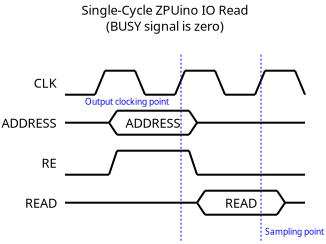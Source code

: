 <?xml version="1.0" encoding="UTF-8"?>
<dia:diagram xmlns:dia="http://www.lysator.liu.se/~alla/dia/">
  <dia:layer name="Background" visible="true" active="true">
    <dia:object type="Standard - Text" version="1" id="O0">
      <dia:attribute name="obj_pos">
        <dia:point val="2,7.4"/>
      </dia:attribute>
      <dia:attribute name="obj_bb">
        <dia:rectangle val="1.39,7.026;2.61,7.774"/>
      </dia:attribute>
      <dia:attribute name="text">
        <dia:composite type="text">
          <dia:attribute name="string">
            <dia:string>#CLK#</dia:string>
          </dia:attribute>
          <dia:attribute name="font">
            <dia:font family="sans" style="0" name="Helvetica"/>
          </dia:attribute>
          <dia:attribute name="height">
            <dia:real val="0.8"/>
          </dia:attribute>
          <dia:attribute name="pos">
            <dia:point val="2,7.621"/>
          </dia:attribute>
          <dia:attribute name="color">
            <dia:color val="#000000"/>
          </dia:attribute>
          <dia:attribute name="alignment">
            <dia:enum val="1"/>
          </dia:attribute>
        </dia:composite>
      </dia:attribute>
      <dia:attribute name="valign">
        <dia:enum val="2"/>
      </dia:attribute>
    </dia:object>
    <dia:group>
      <dia:object type="Standard - Line" version="0" id="O1">
        <dia:attribute name="obj_pos">
          <dia:point val="3,8"/>
        </dia:attribute>
        <dia:attribute name="obj_bb">
          <dia:rectangle val="2.95,7.95;4.55,8.05"/>
        </dia:attribute>
        <dia:attribute name="conn_endpoints">
          <dia:point val="3,8"/>
          <dia:point val="4.5,8"/>
        </dia:attribute>
        <dia:attribute name="numcp">
          <dia:int val="1"/>
        </dia:attribute>
      </dia:object>
      <dia:object type="Standard - Line" version="0" id="O2">
        <dia:attribute name="obj_pos">
          <dia:point val="5,6.8"/>
        </dia:attribute>
        <dia:attribute name="obj_bb">
          <dia:rectangle val="4.435,6.735;5.065,8.065"/>
        </dia:attribute>
        <dia:attribute name="conn_endpoints">
          <dia:point val="5,6.8"/>
          <dia:point val="4.5,8"/>
        </dia:attribute>
        <dia:attribute name="numcp">
          <dia:int val="1"/>
        </dia:attribute>
      </dia:object>
      <dia:object type="Standard - Line" version="0" id="O3">
        <dia:attribute name="obj_pos">
          <dia:point val="5,6.8"/>
        </dia:attribute>
        <dia:attribute name="obj_bb">
          <dia:rectangle val="4.95,6.75;6.55,6.85"/>
        </dia:attribute>
        <dia:attribute name="conn_endpoints">
          <dia:point val="5,6.8"/>
          <dia:point val="6.5,6.8"/>
        </dia:attribute>
        <dia:attribute name="numcp">
          <dia:int val="1"/>
        </dia:attribute>
      </dia:object>
      <dia:object type="Standard - Line" version="0" id="O4">
        <dia:attribute name="obj_pos">
          <dia:point val="6.5,6.8"/>
        </dia:attribute>
        <dia:attribute name="obj_bb">
          <dia:rectangle val="6.435,6.735;7.065,8.065"/>
        </dia:attribute>
        <dia:attribute name="conn_endpoints">
          <dia:point val="6.5,6.8"/>
          <dia:point val="7,8"/>
        </dia:attribute>
        <dia:attribute name="numcp">
          <dia:int val="1"/>
        </dia:attribute>
      </dia:object>
    </dia:group>
    <dia:group>
      <dia:object type="Standard - Line" version="0" id="O5">
        <dia:attribute name="obj_pos">
          <dia:point val="7,8"/>
        </dia:attribute>
        <dia:attribute name="obj_bb">
          <dia:rectangle val="6.95,7.95;8.55,8.05"/>
        </dia:attribute>
        <dia:attribute name="conn_endpoints">
          <dia:point val="7,8"/>
          <dia:point val="8.5,8"/>
        </dia:attribute>
        <dia:attribute name="numcp">
          <dia:int val="1"/>
        </dia:attribute>
      </dia:object>
      <dia:object type="Standard - Line" version="0" id="O6">
        <dia:attribute name="obj_pos">
          <dia:point val="9,6.8"/>
        </dia:attribute>
        <dia:attribute name="obj_bb">
          <dia:rectangle val="8.435,6.735;9.065,8.065"/>
        </dia:attribute>
        <dia:attribute name="conn_endpoints">
          <dia:point val="9,6.8"/>
          <dia:point val="8.5,8"/>
        </dia:attribute>
        <dia:attribute name="numcp">
          <dia:int val="1"/>
        </dia:attribute>
      </dia:object>
      <dia:object type="Standard - Line" version="0" id="O7">
        <dia:attribute name="obj_pos">
          <dia:point val="9,6.8"/>
        </dia:attribute>
        <dia:attribute name="obj_bb">
          <dia:rectangle val="8.95,6.75;10.55,6.85"/>
        </dia:attribute>
        <dia:attribute name="conn_endpoints">
          <dia:point val="9,6.8"/>
          <dia:point val="10.5,6.8"/>
        </dia:attribute>
        <dia:attribute name="numcp">
          <dia:int val="1"/>
        </dia:attribute>
      </dia:object>
      <dia:object type="Standard - Line" version="0" id="O8">
        <dia:attribute name="obj_pos">
          <dia:point val="10.5,6.8"/>
        </dia:attribute>
        <dia:attribute name="obj_bb">
          <dia:rectangle val="10.435,6.735;11.065,8.065"/>
        </dia:attribute>
        <dia:attribute name="conn_endpoints">
          <dia:point val="10.5,6.8"/>
          <dia:point val="11,8"/>
        </dia:attribute>
        <dia:attribute name="numcp">
          <dia:int val="1"/>
        </dia:attribute>
      </dia:object>
    </dia:group>
    <dia:object type="Standard - Line" version="0" id="O9">
      <dia:attribute name="obj_pos">
        <dia:point val="5.6,10"/>
      </dia:attribute>
      <dia:attribute name="obj_bb">
        <dia:rectangle val="5.131,9.331;5.669,10.069"/>
      </dia:attribute>
      <dia:attribute name="conn_endpoints">
        <dia:point val="5.6,10"/>
        <dia:point val="5.2,9.4"/>
      </dia:attribute>
      <dia:attribute name="numcp">
        <dia:int val="1"/>
      </dia:attribute>
    </dia:object>
    <dia:object type="Standard - Line" version="0" id="O10">
      <dia:attribute name="obj_pos">
        <dia:point val="5.2,9.4"/>
      </dia:attribute>
      <dia:attribute name="obj_bb">
        <dia:rectangle val="5.131,8.731;5.669,9.469"/>
      </dia:attribute>
      <dia:attribute name="conn_endpoints">
        <dia:point val="5.2,9.4"/>
        <dia:point val="5.6,8.8"/>
      </dia:attribute>
      <dia:attribute name="numcp">
        <dia:int val="1"/>
      </dia:attribute>
    </dia:object>
    <dia:object type="Standard - Line" version="0" id="O11">
      <dia:attribute name="obj_pos">
        <dia:point val="5.6,8.8"/>
      </dia:attribute>
      <dia:attribute name="obj_bb">
        <dia:rectangle val="5.55,8.75;9.25,8.85"/>
      </dia:attribute>
      <dia:attribute name="conn_endpoints">
        <dia:point val="5.6,8.8"/>
        <dia:point val="9.2,8.8"/>
      </dia:attribute>
      <dia:attribute name="numcp">
        <dia:int val="1"/>
      </dia:attribute>
    </dia:object>
    <dia:object type="Standard - Line" version="0" id="O12">
      <dia:attribute name="obj_pos">
        <dia:point val="5.6,10"/>
      </dia:attribute>
      <dia:attribute name="obj_bb">
        <dia:rectangle val="5.55,9.95;9.25,10.05"/>
      </dia:attribute>
      <dia:attribute name="conn_endpoints">
        <dia:point val="5.6,10"/>
        <dia:point val="9.2,10"/>
      </dia:attribute>
      <dia:attribute name="numcp">
        <dia:int val="1"/>
      </dia:attribute>
    </dia:object>
    <dia:object type="Standard - Text" version="1" id="O13">
      <dia:attribute name="obj_pos">
        <dia:point val="7.4,9.4"/>
      </dia:attribute>
      <dia:attribute name="obj_bb">
        <dia:rectangle val="5.859,9.026;8.941,9.774"/>
      </dia:attribute>
      <dia:attribute name="text">
        <dia:composite type="text">
          <dia:attribute name="string">
            <dia:string>#ADDRESS#</dia:string>
          </dia:attribute>
          <dia:attribute name="font">
            <dia:font family="sans" style="0" name="Helvetica"/>
          </dia:attribute>
          <dia:attribute name="height">
            <dia:real val="0.8"/>
          </dia:attribute>
          <dia:attribute name="pos">
            <dia:point val="7.4,9.621"/>
          </dia:attribute>
          <dia:attribute name="color">
            <dia:color val="#000000"/>
          </dia:attribute>
          <dia:attribute name="alignment">
            <dia:enum val="1"/>
          </dia:attribute>
        </dia:composite>
      </dia:attribute>
      <dia:attribute name="valign">
        <dia:enum val="2"/>
      </dia:attribute>
    </dia:object>
    <dia:object type="Standard - Text" version="1" id="O14">
      <dia:attribute name="obj_pos">
        <dia:point val="1.2,9.4"/>
      </dia:attribute>
      <dia:attribute name="obj_bb">
        <dia:rectangle val="-0.341,9.026;2.741,9.774"/>
      </dia:attribute>
      <dia:attribute name="text">
        <dia:composite type="text">
          <dia:attribute name="string">
            <dia:string>#ADDRESS#</dia:string>
          </dia:attribute>
          <dia:attribute name="font">
            <dia:font family="sans" style="0" name="Helvetica"/>
          </dia:attribute>
          <dia:attribute name="height">
            <dia:real val="0.8"/>
          </dia:attribute>
          <dia:attribute name="pos">
            <dia:point val="1.2,9.621"/>
          </dia:attribute>
          <dia:attribute name="color">
            <dia:color val="#000000"/>
          </dia:attribute>
          <dia:attribute name="alignment">
            <dia:enum val="1"/>
          </dia:attribute>
        </dia:composite>
      </dia:attribute>
      <dia:attribute name="valign">
        <dia:enum val="2"/>
      </dia:attribute>
    </dia:object>
    <dia:object type="Standard - Line" version="0" id="O15">
      <dia:attribute name="obj_pos">
        <dia:point val="5.6,10.8"/>
      </dia:attribute>
      <dia:attribute name="obj_bb">
        <dia:rectangle val="5.137,10.737;5.663,12.063"/>
      </dia:attribute>
      <dia:attribute name="conn_endpoints">
        <dia:point val="5.6,10.8"/>
        <dia:point val="5.2,12"/>
      </dia:attribute>
      <dia:attribute name="numcp">
        <dia:int val="1"/>
      </dia:attribute>
    </dia:object>
    <dia:object type="Standard - Line" version="0" id="O16">
      <dia:attribute name="obj_pos">
        <dia:point val="5.6,10.8"/>
      </dia:attribute>
      <dia:attribute name="obj_bb">
        <dia:rectangle val="5.55,10.75;9.25,10.85"/>
      </dia:attribute>
      <dia:attribute name="conn_endpoints">
        <dia:point val="5.6,10.8"/>
        <dia:point val="9.2,10.8"/>
      </dia:attribute>
      <dia:attribute name="numcp">
        <dia:int val="1"/>
      </dia:attribute>
    </dia:object>
    <dia:object type="Standard - Line" version="0" id="O17">
      <dia:attribute name="obj_pos">
        <dia:point val="9.2,10.8"/>
      </dia:attribute>
      <dia:attribute name="obj_bb">
        <dia:rectangle val="9.137,10.737;9.663,12.063"/>
      </dia:attribute>
      <dia:attribute name="conn_endpoints">
        <dia:point val="9.2,10.8"/>
        <dia:point val="9.6,12"/>
      </dia:attribute>
      <dia:attribute name="numcp">
        <dia:int val="1"/>
      </dia:attribute>
    </dia:object>
    <dia:object type="Standard - Line" version="0" id="O18">
      <dia:attribute name="obj_pos">
        <dia:point val="3,12"/>
      </dia:attribute>
      <dia:attribute name="obj_bb">
        <dia:rectangle val="2.95,11.95;5.25,12.05"/>
      </dia:attribute>
      <dia:attribute name="conn_endpoints">
        <dia:point val="3,12"/>
        <dia:point val="5.2,12"/>
      </dia:attribute>
      <dia:attribute name="numcp">
        <dia:int val="1"/>
      </dia:attribute>
    </dia:object>
    <dia:object type="Standard - Line" version="0" id="O19">
      <dia:attribute name="obj_pos">
        <dia:point val="9.6,12"/>
      </dia:attribute>
      <dia:attribute name="obj_bb">
        <dia:rectangle val="9.55,11.95;15.05,12.05"/>
      </dia:attribute>
      <dia:attribute name="conn_endpoints">
        <dia:point val="9.6,12"/>
        <dia:point val="15,12"/>
      </dia:attribute>
      <dia:attribute name="numcp">
        <dia:int val="1"/>
      </dia:attribute>
    </dia:object>
    <dia:group>
      <dia:object type="Standard - Line" version="0" id="O20">
        <dia:attribute name="obj_pos">
          <dia:point val="11,8"/>
        </dia:attribute>
        <dia:attribute name="obj_bb">
          <dia:rectangle val="10.95,7.95;12.55,8.05"/>
        </dia:attribute>
        <dia:attribute name="conn_endpoints">
          <dia:point val="11,8"/>
          <dia:point val="12.5,8"/>
        </dia:attribute>
        <dia:attribute name="numcp">
          <dia:int val="1"/>
        </dia:attribute>
      </dia:object>
      <dia:object type="Standard - Line" version="0" id="O21">
        <dia:attribute name="obj_pos">
          <dia:point val="13,6.8"/>
        </dia:attribute>
        <dia:attribute name="obj_bb">
          <dia:rectangle val="12.435,6.735;13.065,8.065"/>
        </dia:attribute>
        <dia:attribute name="conn_endpoints">
          <dia:point val="13,6.8"/>
          <dia:point val="12.5,8"/>
        </dia:attribute>
        <dia:attribute name="numcp">
          <dia:int val="1"/>
        </dia:attribute>
      </dia:object>
      <dia:object type="Standard - Line" version="0" id="O22">
        <dia:attribute name="obj_pos">
          <dia:point val="13,6.8"/>
        </dia:attribute>
        <dia:attribute name="obj_bb">
          <dia:rectangle val="12.95,6.75;14.55,6.85"/>
        </dia:attribute>
        <dia:attribute name="conn_endpoints">
          <dia:point val="13,6.8"/>
          <dia:point val="14.5,6.8"/>
        </dia:attribute>
        <dia:attribute name="numcp">
          <dia:int val="1"/>
        </dia:attribute>
      </dia:object>
      <dia:object type="Standard - Line" version="0" id="O23">
        <dia:attribute name="obj_pos">
          <dia:point val="14.5,6.8"/>
        </dia:attribute>
        <dia:attribute name="obj_bb">
          <dia:rectangle val="14.435,6.735;15.065,8.065"/>
        </dia:attribute>
        <dia:attribute name="conn_endpoints">
          <dia:point val="14.5,6.8"/>
          <dia:point val="15,8"/>
        </dia:attribute>
        <dia:attribute name="numcp">
          <dia:int val="1"/>
        </dia:attribute>
      </dia:object>
    </dia:group>
    <dia:object type="Standard - Line" version="0" id="O24">
      <dia:attribute name="obj_pos">
        <dia:point val="9.6,9.4"/>
      </dia:attribute>
      <dia:attribute name="obj_bb">
        <dia:rectangle val="9.131,8.731;9.669,9.469"/>
      </dia:attribute>
      <dia:attribute name="conn_endpoints">
        <dia:point val="9.6,9.4"/>
        <dia:point val="9.2,8.8"/>
      </dia:attribute>
      <dia:attribute name="numcp">
        <dia:int val="1"/>
      </dia:attribute>
    </dia:object>
    <dia:object type="Standard - Line" version="0" id="O25">
      <dia:attribute name="obj_pos">
        <dia:point val="9.2,10"/>
      </dia:attribute>
      <dia:attribute name="obj_bb">
        <dia:rectangle val="9.131,9.331;9.669,10.069"/>
      </dia:attribute>
      <dia:attribute name="conn_endpoints">
        <dia:point val="9.2,10"/>
        <dia:point val="9.6,9.4"/>
      </dia:attribute>
      <dia:attribute name="numcp">
        <dia:int val="1"/>
      </dia:attribute>
    </dia:object>
    <dia:object type="Standard - Text" version="1" id="O26">
      <dia:attribute name="obj_pos">
        <dia:point val="2.2,11.4"/>
      </dia:attribute>
      <dia:attribute name="obj_bb">
        <dia:rectangle val="1.775,11.026;2.625,11.774"/>
      </dia:attribute>
      <dia:attribute name="text">
        <dia:composite type="text">
          <dia:attribute name="string">
            <dia:string>#RE#</dia:string>
          </dia:attribute>
          <dia:attribute name="font">
            <dia:font family="sans" style="0" name="Helvetica"/>
          </dia:attribute>
          <dia:attribute name="height">
            <dia:real val="0.8"/>
          </dia:attribute>
          <dia:attribute name="pos">
            <dia:point val="2.2,11.621"/>
          </dia:attribute>
          <dia:attribute name="color">
            <dia:color val="#000000"/>
          </dia:attribute>
          <dia:attribute name="alignment">
            <dia:enum val="1"/>
          </dia:attribute>
        </dia:composite>
      </dia:attribute>
      <dia:attribute name="valign">
        <dia:enum val="2"/>
      </dia:attribute>
    </dia:object>
    <dia:object type="Standard - Line" version="0" id="O27">
      <dia:attribute name="obj_pos">
        <dia:point val="3,13.4"/>
      </dia:attribute>
      <dia:attribute name="obj_bb">
        <dia:rectangle val="2.95,13.35;9.65,13.45"/>
      </dia:attribute>
      <dia:attribute name="conn_endpoints">
        <dia:point val="3,13.4"/>
        <dia:point val="9.6,13.4"/>
      </dia:attribute>
      <dia:attribute name="numcp">
        <dia:int val="1"/>
      </dia:attribute>
    </dia:object>
    <dia:object type="Standard - Line" version="0" id="O28">
      <dia:attribute name="obj_pos">
        <dia:point val="10,14"/>
      </dia:attribute>
      <dia:attribute name="obj_bb">
        <dia:rectangle val="9.531,13.331;10.069,14.069"/>
      </dia:attribute>
      <dia:attribute name="conn_endpoints">
        <dia:point val="10,14"/>
        <dia:point val="9.6,13.4"/>
      </dia:attribute>
      <dia:attribute name="numcp">
        <dia:int val="1"/>
      </dia:attribute>
    </dia:object>
    <dia:object type="Standard - Line" version="0" id="O29">
      <dia:attribute name="obj_pos">
        <dia:point val="9.6,13.4"/>
      </dia:attribute>
      <dia:attribute name="obj_bb">
        <dia:rectangle val="9.531,12.731;10.069,13.469"/>
      </dia:attribute>
      <dia:attribute name="conn_endpoints">
        <dia:point val="9.6,13.4"/>
        <dia:point val="10,12.8"/>
      </dia:attribute>
      <dia:attribute name="numcp">
        <dia:int val="1"/>
      </dia:attribute>
    </dia:object>
    <dia:object type="Standard - Line" version="0" id="O30">
      <dia:attribute name="obj_pos">
        <dia:point val="10,12.8"/>
      </dia:attribute>
      <dia:attribute name="obj_bb">
        <dia:rectangle val="9.95,12.75;13.65,12.85"/>
      </dia:attribute>
      <dia:attribute name="conn_endpoints">
        <dia:point val="10,12.8"/>
        <dia:point val="13.6,12.8"/>
      </dia:attribute>
      <dia:attribute name="numcp">
        <dia:int val="1"/>
      </dia:attribute>
    </dia:object>
    <dia:object type="Standard - Line" version="0" id="O31">
      <dia:attribute name="obj_pos">
        <dia:point val="10,14"/>
      </dia:attribute>
      <dia:attribute name="obj_bb">
        <dia:rectangle val="9.95,13.95;13.65,14.05"/>
      </dia:attribute>
      <dia:attribute name="conn_endpoints">
        <dia:point val="10,14"/>
        <dia:point val="13.6,14"/>
      </dia:attribute>
      <dia:attribute name="numcp">
        <dia:int val="1"/>
      </dia:attribute>
    </dia:object>
    <dia:object type="Standard - Text" version="1" id="O32">
      <dia:attribute name="obj_pos">
        <dia:point val="11.8,13.4"/>
      </dia:attribute>
      <dia:attribute name="obj_bb">
        <dia:rectangle val="10.91,13.026;12.69,13.774"/>
      </dia:attribute>
      <dia:attribute name="text">
        <dia:composite type="text">
          <dia:attribute name="string">
            <dia:string>#READ#</dia:string>
          </dia:attribute>
          <dia:attribute name="font">
            <dia:font family="sans" style="0" name="Helvetica"/>
          </dia:attribute>
          <dia:attribute name="height">
            <dia:real val="0.8"/>
          </dia:attribute>
          <dia:attribute name="pos">
            <dia:point val="11.8,13.621"/>
          </dia:attribute>
          <dia:attribute name="color">
            <dia:color val="#000000"/>
          </dia:attribute>
          <dia:attribute name="alignment">
            <dia:enum val="1"/>
          </dia:attribute>
        </dia:composite>
      </dia:attribute>
      <dia:attribute name="valign">
        <dia:enum val="2"/>
      </dia:attribute>
    </dia:object>
    <dia:object type="Standard - Line" version="0" id="O33">
      <dia:attribute name="obj_pos">
        <dia:point val="14,13.4"/>
      </dia:attribute>
      <dia:attribute name="obj_bb">
        <dia:rectangle val="13.531,12.731;14.069,13.469"/>
      </dia:attribute>
      <dia:attribute name="conn_endpoints">
        <dia:point val="14,13.4"/>
        <dia:point val="13.6,12.8"/>
      </dia:attribute>
      <dia:attribute name="numcp">
        <dia:int val="1"/>
      </dia:attribute>
    </dia:object>
    <dia:object type="Standard - Line" version="0" id="O34">
      <dia:attribute name="obj_pos">
        <dia:point val="13.6,14"/>
      </dia:attribute>
      <dia:attribute name="obj_bb">
        <dia:rectangle val="13.531,13.331;14.069,14.069"/>
      </dia:attribute>
      <dia:attribute name="conn_endpoints">
        <dia:point val="13.6,14"/>
        <dia:point val="14,13.4"/>
      </dia:attribute>
      <dia:attribute name="numcp">
        <dia:int val="1"/>
      </dia:attribute>
    </dia:object>
    <dia:object type="Standard - Text" version="1" id="O35">
      <dia:attribute name="obj_pos">
        <dia:point val="14,13"/>
      </dia:attribute>
      <dia:attribute name="obj_bb">
        <dia:rectangle val="14,12.405;14,13.152"/>
      </dia:attribute>
      <dia:attribute name="text">
        <dia:composite type="text">
          <dia:attribute name="string">
            <dia:string>##</dia:string>
          </dia:attribute>
          <dia:attribute name="font">
            <dia:font family="sans" style="0" name="Helvetica"/>
          </dia:attribute>
          <dia:attribute name="height">
            <dia:real val="0.8"/>
          </dia:attribute>
          <dia:attribute name="pos">
            <dia:point val="14,13"/>
          </dia:attribute>
          <dia:attribute name="color">
            <dia:color val="#000000"/>
          </dia:attribute>
          <dia:attribute name="alignment">
            <dia:enum val="0"/>
          </dia:attribute>
        </dia:composite>
      </dia:attribute>
      <dia:attribute name="valign">
        <dia:enum val="3"/>
      </dia:attribute>
    </dia:object>
    <dia:object type="Standard - Line" version="0" id="O36">
      <dia:attribute name="obj_pos">
        <dia:point val="9.6,9.4"/>
      </dia:attribute>
      <dia:attribute name="obj_bb">
        <dia:rectangle val="9.55,9.35;15.05,9.45"/>
      </dia:attribute>
      <dia:attribute name="conn_endpoints">
        <dia:point val="9.6,9.4"/>
        <dia:point val="15,9.4"/>
      </dia:attribute>
      <dia:attribute name="numcp">
        <dia:int val="1"/>
      </dia:attribute>
    </dia:object>
    <dia:object type="Standard - Text" version="1" id="O37">
      <dia:attribute name="obj_pos">
        <dia:point val="1.8,13.4"/>
      </dia:attribute>
      <dia:attribute name="obj_bb">
        <dia:rectangle val="0.91,13.026;2.69,13.774"/>
      </dia:attribute>
      <dia:attribute name="text">
        <dia:composite type="text">
          <dia:attribute name="string">
            <dia:string>#READ#</dia:string>
          </dia:attribute>
          <dia:attribute name="font">
            <dia:font family="sans" style="0" name="Helvetica"/>
          </dia:attribute>
          <dia:attribute name="height">
            <dia:real val="0.8"/>
          </dia:attribute>
          <dia:attribute name="pos">
            <dia:point val="1.8,13.621"/>
          </dia:attribute>
          <dia:attribute name="color">
            <dia:color val="#000000"/>
          </dia:attribute>
          <dia:attribute name="alignment">
            <dia:enum val="1"/>
          </dia:attribute>
        </dia:composite>
      </dia:attribute>
      <dia:attribute name="valign">
        <dia:enum val="2"/>
      </dia:attribute>
    </dia:object>
    <dia:object type="Standard - Line" version="0" id="O38">
      <dia:attribute name="obj_pos">
        <dia:point val="14,13.4"/>
      </dia:attribute>
      <dia:attribute name="obj_bb">
        <dia:rectangle val="13.95,13.35;15.05,13.45"/>
      </dia:attribute>
      <dia:attribute name="conn_endpoints">
        <dia:point val="14,13.4"/>
        <dia:point val="15,13.4"/>
      </dia:attribute>
      <dia:attribute name="numcp">
        <dia:int val="1"/>
      </dia:attribute>
    </dia:object>
    <dia:object type="Standard - Line" version="0" id="O39">
      <dia:attribute name="obj_pos">
        <dia:point val="12.8,6"/>
      </dia:attribute>
      <dia:attribute name="obj_bb">
        <dia:rectangle val="12.775,5.975;12.825,15.425"/>
      </dia:attribute>
      <dia:attribute name="conn_endpoints">
        <dia:point val="12.8,6"/>
        <dia:point val="12.8,15.4"/>
      </dia:attribute>
      <dia:attribute name="numcp">
        <dia:int val="1"/>
      </dia:attribute>
      <dia:attribute name="line_color">
        <dia:color val="#0000ff"/>
      </dia:attribute>
      <dia:attribute name="line_width">
        <dia:real val="0.05"/>
      </dia:attribute>
      <dia:attribute name="line_style">
        <dia:enum val="4"/>
      </dia:attribute>
    </dia:object>
    <dia:object type="Standard - Text" version="1" id="O40">
      <dia:attribute name="obj_pos">
        <dia:point val="13,15"/>
      </dia:attribute>
      <dia:attribute name="obj_bb">
        <dia:rectangle val="13,14.405;13,15.152"/>
      </dia:attribute>
      <dia:attribute name="text">
        <dia:composite type="text">
          <dia:attribute name="string">
            <dia:string>##</dia:string>
          </dia:attribute>
          <dia:attribute name="font">
            <dia:font family="sans" style="0" name="Helvetica"/>
          </dia:attribute>
          <dia:attribute name="height">
            <dia:real val="0.8"/>
          </dia:attribute>
          <dia:attribute name="pos">
            <dia:point val="13,15"/>
          </dia:attribute>
          <dia:attribute name="color">
            <dia:color val="#000000"/>
          </dia:attribute>
          <dia:attribute name="alignment">
            <dia:enum val="0"/>
          </dia:attribute>
        </dia:composite>
      </dia:attribute>
      <dia:attribute name="valign">
        <dia:enum val="3"/>
      </dia:attribute>
    </dia:object>
    <dia:object type="Standard - Text" version="1" id="O41">
      <dia:attribute name="obj_pos">
        <dia:point val="13,15"/>
      </dia:attribute>
      <dia:attribute name="obj_bb">
        <dia:rectangle val="13,14.605;16.18,15.1"/>
      </dia:attribute>
      <dia:attribute name="text">
        <dia:composite type="text">
          <dia:attribute name="string">
            <dia:string>#Sampling point#</dia:string>
          </dia:attribute>
          <dia:attribute name="font">
            <dia:font family="sans" style="0" name="Helvetica"/>
          </dia:attribute>
          <dia:attribute name="height">
            <dia:real val="0.529"/>
          </dia:attribute>
          <dia:attribute name="pos">
            <dia:point val="13,15"/>
          </dia:attribute>
          <dia:attribute name="color">
            <dia:color val="#0000ff"/>
          </dia:attribute>
          <dia:attribute name="alignment">
            <dia:enum val="0"/>
          </dia:attribute>
        </dia:composite>
      </dia:attribute>
      <dia:attribute name="valign">
        <dia:enum val="3"/>
      </dia:attribute>
    </dia:object>
    <dia:object type="Standard - Text" version="1" id="O42">
      <dia:attribute name="obj_pos">
        <dia:point val="4,8.5"/>
      </dia:attribute>
      <dia:attribute name="obj_bb">
        <dia:rectangle val="4,8.105;8.545,8.6"/>
      </dia:attribute>
      <dia:attribute name="text">
        <dia:composite type="text">
          <dia:attribute name="string">
            <dia:string>#Output clocking point#</dia:string>
          </dia:attribute>
          <dia:attribute name="font">
            <dia:font family="sans" style="0" name="Helvetica"/>
          </dia:attribute>
          <dia:attribute name="height">
            <dia:real val="0.529"/>
          </dia:attribute>
          <dia:attribute name="pos">
            <dia:point val="4,8.5"/>
          </dia:attribute>
          <dia:attribute name="color">
            <dia:color val="#0000ff"/>
          </dia:attribute>
          <dia:attribute name="alignment">
            <dia:enum val="0"/>
          </dia:attribute>
        </dia:composite>
      </dia:attribute>
      <dia:attribute name="valign">
        <dia:enum val="3"/>
      </dia:attribute>
    </dia:object>
    <dia:object type="Standard - Line" version="0" id="O43">
      <dia:attribute name="obj_pos">
        <dia:point val="8.8,6"/>
      </dia:attribute>
      <dia:attribute name="obj_bb">
        <dia:rectangle val="8.775,5.975;8.825,15.425"/>
      </dia:attribute>
      <dia:attribute name="conn_endpoints">
        <dia:point val="8.8,6"/>
        <dia:point val="8.8,15.4"/>
      </dia:attribute>
      <dia:attribute name="numcp">
        <dia:int val="1"/>
      </dia:attribute>
      <dia:attribute name="line_color">
        <dia:color val="#0000ff"/>
      </dia:attribute>
      <dia:attribute name="line_width">
        <dia:real val="0.05"/>
      </dia:attribute>
      <dia:attribute name="line_style">
        <dia:enum val="4"/>
      </dia:attribute>
    </dia:object>
    <dia:object type="Standard - Text" version="1" id="O44">
      <dia:attribute name="obj_pos">
        <dia:point val="8,4"/>
      </dia:attribute>
      <dia:attribute name="obj_bb">
        <dia:rectangle val="3.442,3.405;12.557,4.952"/>
      </dia:attribute>
      <dia:attribute name="text">
        <dia:composite type="text">
          <dia:attribute name="string">
            <dia:string>#Single-Cycle ZPUino IO Read
(BUSY signal is zero)#</dia:string>
          </dia:attribute>
          <dia:attribute name="font">
            <dia:font family="sans" style="0" name="Helvetica"/>
          </dia:attribute>
          <dia:attribute name="height">
            <dia:real val="0.8"/>
          </dia:attribute>
          <dia:attribute name="pos">
            <dia:point val="8,4"/>
          </dia:attribute>
          <dia:attribute name="color">
            <dia:color val="#000000"/>
          </dia:attribute>
          <dia:attribute name="alignment">
            <dia:enum val="1"/>
          </dia:attribute>
        </dia:composite>
      </dia:attribute>
      <dia:attribute name="valign">
        <dia:enum val="3"/>
      </dia:attribute>
    </dia:object>
    <dia:object type="Standard - Line" version="0" id="O45">
      <dia:attribute name="obj_pos">
        <dia:point val="3,9.4"/>
      </dia:attribute>
      <dia:attribute name="obj_bb">
        <dia:rectangle val="2.95,9.35;5.25,9.45"/>
      </dia:attribute>
      <dia:attribute name="conn_endpoints">
        <dia:point val="3,9.4"/>
        <dia:point val="5.2,9.4"/>
      </dia:attribute>
      <dia:attribute name="numcp">
        <dia:int val="1"/>
      </dia:attribute>
    </dia:object>
  </dia:layer>
</dia:diagram>
